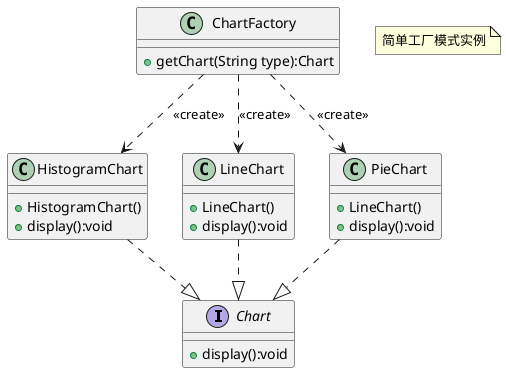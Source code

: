@startuml

interface Chart{
+display():void
}
class HistogramChart{
+HistogramChart()
+display():void
}
class LineChart{
+LineChart()
+display():void
}
class PieChart{
+LineChart()
+display():void
}

class ChartFactory{
+getChart(String type):Chart
}
HistogramChart..|>Chart
LineChart..|>Chart
PieChart..|>Chart

ChartFactory..>HistogramChart:<<create>>
ChartFactory..>LineChart:<<create>>
ChartFactory..>PieChart:<<create>>

note "简单工厂模式实例" as N
@enduml